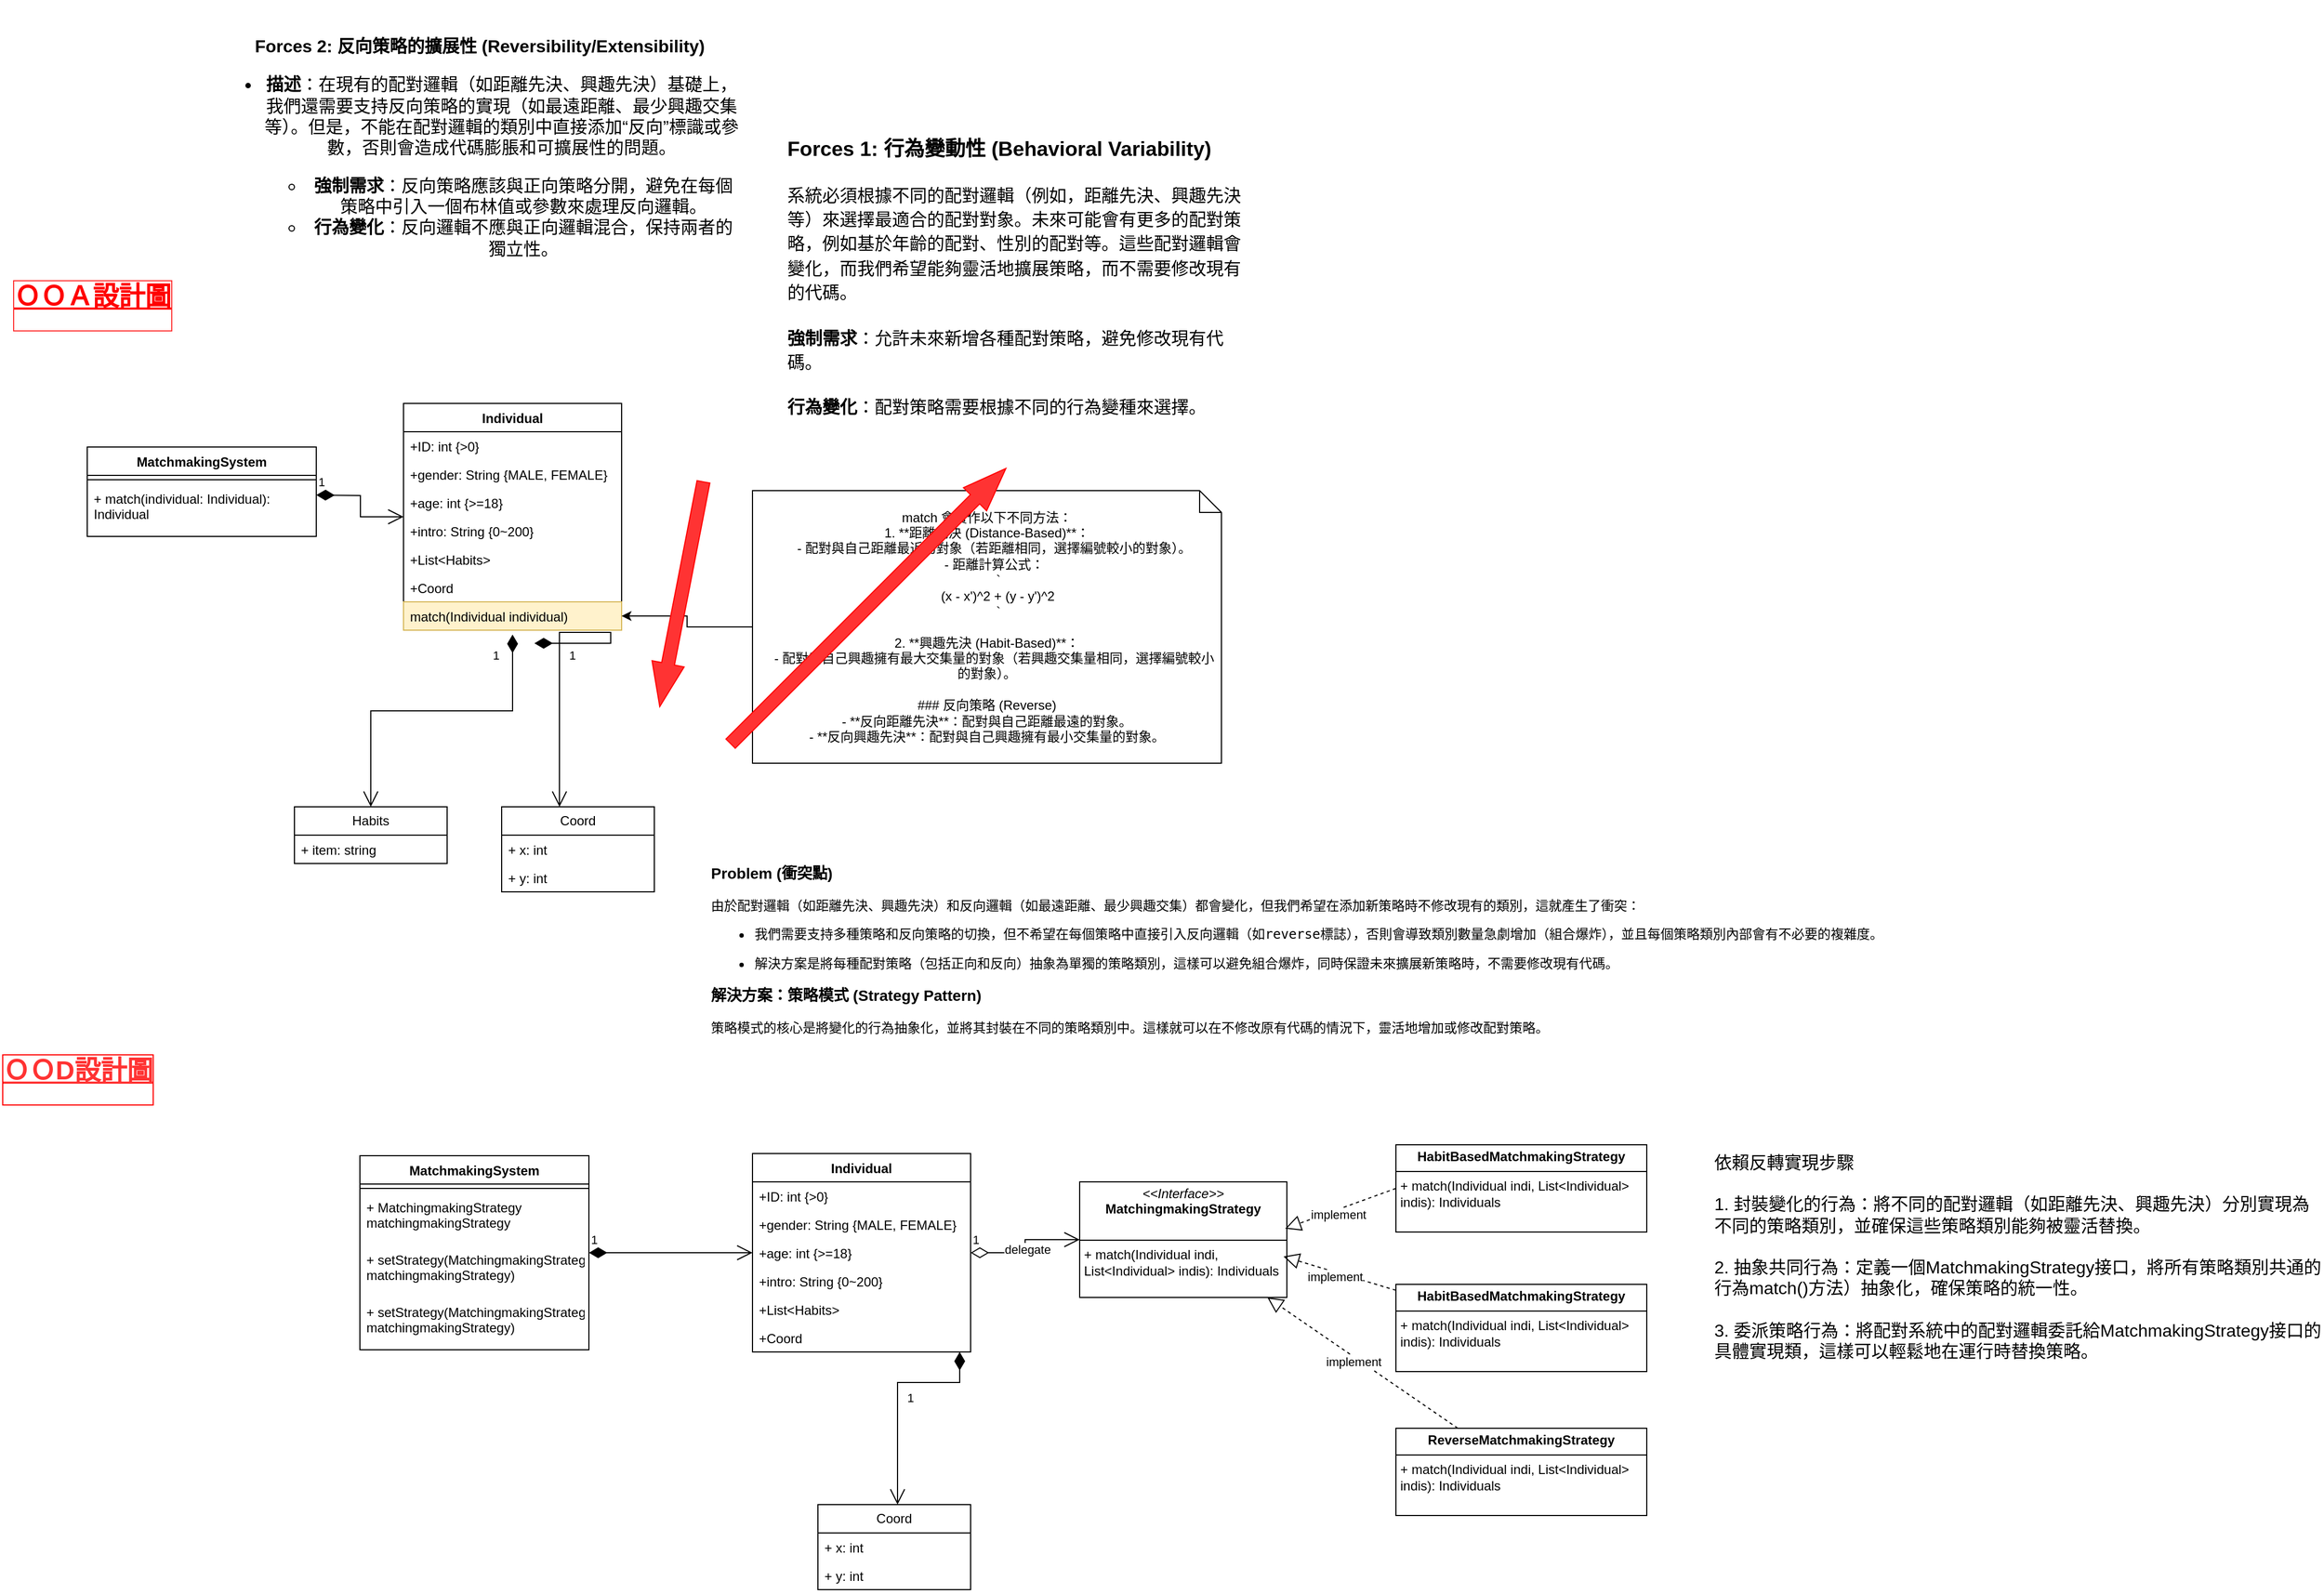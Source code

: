 <mxfile version="24.7.17">
  <diagram id="C5RBs43oDa-KdzZeNtuy" name="Page-1">
    <mxGraphModel dx="1781" dy="1843" grid="1" gridSize="10" guides="1" tooltips="1" connect="1" arrows="1" fold="1" page="1" pageScale="1" pageWidth="827" pageHeight="1169" math="0" shadow="0">
      <root>
        <mxCell id="WIyWlLk6GJQsqaUBKTNV-0" />
        <mxCell id="WIyWlLk6GJQsqaUBKTNV-1" parent="WIyWlLk6GJQsqaUBKTNV-0" />
        <mxCell id="eFyp-nNnE1RlBhE3IVi3-27" value="Individual" style="swimlane;fontStyle=1;align=center;verticalAlign=top;childLayout=stackLayout;horizontal=1;startSize=26;horizontalStack=0;resizeParent=1;resizeParentMax=0;resizeLast=0;collapsible=1;marginBottom=0;whiteSpace=wrap;html=1;" parent="WIyWlLk6GJQsqaUBKTNV-1" vertex="1">
          <mxGeometry x="270" y="200" width="200" height="208" as="geometry" />
        </mxCell>
        <mxCell id="eFyp-nNnE1RlBhE3IVi3-28" value="+ID&lt;span style=&quot;background-color: initial;&quot;&gt;: int {&amp;gt;0}&lt;/span&gt;" style="text;strokeColor=none;fillColor=none;align=left;verticalAlign=top;spacingLeft=4;spacingRight=4;overflow=hidden;rotatable=0;points=[[0,0.5],[1,0.5]];portConstraint=eastwest;whiteSpace=wrap;html=1;" parent="eFyp-nNnE1RlBhE3IVi3-27" vertex="1">
          <mxGeometry y="26" width="200" height="26" as="geometry" />
        </mxCell>
        <mxCell id="eFyp-nNnE1RlBhE3IVi3-31" value="&lt;span style=&quot;background-color: initial;&quot;&gt;+gender: String {MALE, FEMALE}&lt;/span&gt;" style="text;strokeColor=none;fillColor=none;align=left;verticalAlign=top;spacingLeft=4;spacingRight=4;overflow=hidden;rotatable=0;points=[[0,0.5],[1,0.5]];portConstraint=eastwest;whiteSpace=wrap;html=1;" parent="eFyp-nNnE1RlBhE3IVi3-27" vertex="1">
          <mxGeometry y="52" width="200" height="26" as="geometry" />
        </mxCell>
        <mxCell id="eFyp-nNnE1RlBhE3IVi3-32" value="&lt;span style=&quot;background-color: initial;&quot;&gt;+age: int {&amp;gt;=18}&lt;/span&gt;" style="text;strokeColor=none;fillColor=none;align=left;verticalAlign=top;spacingLeft=4;spacingRight=4;overflow=hidden;rotatable=0;points=[[0,0.5],[1,0.5]];portConstraint=eastwest;whiteSpace=wrap;html=1;" parent="eFyp-nNnE1RlBhE3IVi3-27" vertex="1">
          <mxGeometry y="78" width="200" height="26" as="geometry" />
        </mxCell>
        <mxCell id="eFyp-nNnE1RlBhE3IVi3-33" value="&lt;span style=&quot;background-color: initial;&quot;&gt;+intro: String {0~200}&lt;/span&gt;" style="text;strokeColor=none;fillColor=none;align=left;verticalAlign=top;spacingLeft=4;spacingRight=4;overflow=hidden;rotatable=0;points=[[0,0.5],[1,0.5]];portConstraint=eastwest;whiteSpace=wrap;html=1;" parent="eFyp-nNnE1RlBhE3IVi3-27" vertex="1">
          <mxGeometry y="104" width="200" height="26" as="geometry" />
        </mxCell>
        <mxCell id="eFyp-nNnE1RlBhE3IVi3-44" value="&lt;span style=&quot;background-color: initial;&quot;&gt;+List&amp;lt;Habits&amp;gt;&lt;/span&gt;" style="text;strokeColor=none;fillColor=none;align=left;verticalAlign=top;spacingLeft=4;spacingRight=4;overflow=hidden;rotatable=0;points=[[0,0.5],[1,0.5]];portConstraint=eastwest;whiteSpace=wrap;html=1;" parent="eFyp-nNnE1RlBhE3IVi3-27" vertex="1">
          <mxGeometry y="130" width="200" height="26" as="geometry" />
        </mxCell>
        <mxCell id="eFyp-nNnE1RlBhE3IVi3-52" value="+Coord" style="text;strokeColor=none;fillColor=none;align=left;verticalAlign=top;spacingLeft=4;spacingRight=4;overflow=hidden;rotatable=0;points=[[0,0.5],[1,0.5]];portConstraint=eastwest;whiteSpace=wrap;html=1;" parent="eFyp-nNnE1RlBhE3IVi3-27" vertex="1">
          <mxGeometry y="156" width="200" height="26" as="geometry" />
        </mxCell>
        <mxCell id="HiU67exIvOzxICEcUAhn-5" value="match(Individual individual)" style="text;strokeColor=#d6b656;fillColor=#fff2cc;align=left;verticalAlign=top;spacingLeft=4;spacingRight=4;overflow=hidden;rotatable=0;points=[[0,0.5],[1,0.5]];portConstraint=eastwest;whiteSpace=wrap;html=1;" vertex="1" parent="eFyp-nNnE1RlBhE3IVi3-27">
          <mxGeometry y="182" width="200" height="26" as="geometry" />
        </mxCell>
        <mxCell id="eFyp-nNnE1RlBhE3IVi3-53" value="1" style="endArrow=open;html=1;endSize=12;startArrow=diamondThin;startSize=14;startFill=1;edgeStyle=orthogonalEdgeStyle;align=left;verticalAlign=bottom;rounded=0;" parent="eFyp-nNnE1RlBhE3IVi3-27" target="eFyp-nNnE1RlBhE3IVi3-46" edge="1">
          <mxGeometry x="0.094" y="7" relative="1" as="geometry">
            <mxPoint x="120" y="220" as="sourcePoint" />
            <mxPoint x="133" y="310" as="targetPoint" />
            <Array as="points">
              <mxPoint x="190" y="220" />
              <mxPoint x="190" y="210" />
              <mxPoint x="143" y="210" />
            </Array>
            <mxPoint as="offset" />
          </mxGeometry>
        </mxCell>
        <mxCell id="eFyp-nNnE1RlBhE3IVi3-38" value="Habits" style="swimlane;fontStyle=0;childLayout=stackLayout;horizontal=1;startSize=26;fillColor=none;horizontalStack=0;resizeParent=1;resizeParentMax=0;resizeLast=0;collapsible=1;marginBottom=0;whiteSpace=wrap;html=1;" parent="WIyWlLk6GJQsqaUBKTNV-1" vertex="1">
          <mxGeometry x="170" y="570" width="140" height="52" as="geometry" />
        </mxCell>
        <mxCell id="eFyp-nNnE1RlBhE3IVi3-39" value="+ item: string" style="text;strokeColor=none;fillColor=none;align=left;verticalAlign=top;spacingLeft=4;spacingRight=4;overflow=hidden;rotatable=0;points=[[0,0.5],[1,0.5]];portConstraint=eastwest;whiteSpace=wrap;html=1;" parent="eFyp-nNnE1RlBhE3IVi3-38" vertex="1">
          <mxGeometry y="26" width="140" height="26" as="geometry" />
        </mxCell>
        <mxCell id="eFyp-nNnE1RlBhE3IVi3-42" value="1" style="endArrow=open;html=1;endSize=12;startArrow=diamondThin;startSize=14;startFill=1;edgeStyle=orthogonalEdgeStyle;align=left;verticalAlign=bottom;rounded=0;" parent="WIyWlLk6GJQsqaUBKTNV-1" target="eFyp-nNnE1RlBhE3IVi3-38" edge="1">
          <mxGeometry x="-0.806" y="-20" relative="1" as="geometry">
            <mxPoint x="370" y="412" as="sourcePoint" />
            <mxPoint x="229.97" y="562" as="targetPoint" />
            <Array as="points">
              <mxPoint x="370" y="482" />
              <mxPoint x="240" y="482" />
            </Array>
            <mxPoint as="offset" />
          </mxGeometry>
        </mxCell>
        <mxCell id="eFyp-nNnE1RlBhE3IVi3-46" value="Coord" style="swimlane;fontStyle=0;childLayout=stackLayout;horizontal=1;startSize=26;fillColor=none;horizontalStack=0;resizeParent=1;resizeParentMax=0;resizeLast=0;collapsible=1;marginBottom=0;whiteSpace=wrap;html=1;" parent="WIyWlLk6GJQsqaUBKTNV-1" vertex="1">
          <mxGeometry x="360" y="570" width="140" height="78" as="geometry" />
        </mxCell>
        <mxCell id="eFyp-nNnE1RlBhE3IVi3-47" value="+ x: int" style="text;strokeColor=none;fillColor=none;align=left;verticalAlign=top;spacingLeft=4;spacingRight=4;overflow=hidden;rotatable=0;points=[[0,0.5],[1,0.5]];portConstraint=eastwest;whiteSpace=wrap;html=1;" parent="eFyp-nNnE1RlBhE3IVi3-46" vertex="1">
          <mxGeometry y="26" width="140" height="26" as="geometry" />
        </mxCell>
        <mxCell id="eFyp-nNnE1RlBhE3IVi3-49" value="+ y: int" style="text;strokeColor=none;fillColor=none;align=left;verticalAlign=top;spacingLeft=4;spacingRight=4;overflow=hidden;rotatable=0;points=[[0,0.5],[1,0.5]];portConstraint=eastwest;whiteSpace=wrap;html=1;" parent="eFyp-nNnE1RlBhE3IVi3-46" vertex="1">
          <mxGeometry y="52" width="140" height="26" as="geometry" />
        </mxCell>
        <mxCell id="eFyp-nNnE1RlBhE3IVi3-54" value="MatchmakingSystem" style="swimlane;fontStyle=1;align=center;verticalAlign=top;childLayout=stackLayout;horizontal=1;startSize=26;horizontalStack=0;resizeParent=1;resizeParentMax=0;resizeLast=0;collapsible=1;marginBottom=0;whiteSpace=wrap;html=1;" parent="WIyWlLk6GJQsqaUBKTNV-1" vertex="1">
          <mxGeometry x="-20" y="240" width="210" height="82" as="geometry" />
        </mxCell>
        <mxCell id="eFyp-nNnE1RlBhE3IVi3-56" value="" style="line;strokeWidth=1;fillColor=none;align=left;verticalAlign=middle;spacingTop=-1;spacingLeft=3;spacingRight=3;rotatable=0;labelPosition=right;points=[];portConstraint=eastwest;strokeColor=inherit;" parent="eFyp-nNnE1RlBhE3IVi3-54" vertex="1">
          <mxGeometry y="26" width="210" height="8" as="geometry" />
        </mxCell>
        <mxCell id="eFyp-nNnE1RlBhE3IVi3-57" value="+ match(individual: Individual): Individual" style="text;strokeColor=none;fillColor=none;align=left;verticalAlign=top;spacingLeft=4;spacingRight=4;overflow=hidden;rotatable=0;points=[[0,0.5],[1,0.5]];portConstraint=eastwest;whiteSpace=wrap;html=1;" parent="eFyp-nNnE1RlBhE3IVi3-54" vertex="1">
          <mxGeometry y="34" width="210" height="48" as="geometry" />
        </mxCell>
        <mxCell id="eFyp-nNnE1RlBhE3IVi3-60" value="&lt;h1 style=&quot;margin-top: 0px;&quot;&gt;&lt;font&gt;ＯＯＡ設計圖&lt;/font&gt;&lt;/h1&gt;" style="text;html=1;whiteSpace=wrap;overflow=hidden;rounded=0;fontStyle=4;fontColor=#FF0000;labelBackgroundColor=default;labelBorderColor=#FF3333;" parent="WIyWlLk6GJQsqaUBKTNV-1" vertex="1">
          <mxGeometry x="-90" y="80" width="180" height="120" as="geometry" />
        </mxCell>
        <mxCell id="HiU67exIvOzxICEcUAhn-0" value="1" style="endArrow=open;html=1;endSize=12;startArrow=diamondThin;startSize=14;startFill=1;edgeStyle=orthogonalEdgeStyle;align=left;verticalAlign=bottom;rounded=0;exitX=1;exitY=0.5;exitDx=0;exitDy=0;" edge="1" parent="WIyWlLk6GJQsqaUBKTNV-1" target="eFyp-nNnE1RlBhE3IVi3-27">
          <mxGeometry x="-1" y="3" relative="1" as="geometry">
            <mxPoint x="190" y="284" as="sourcePoint" />
            <mxPoint x="240" y="340" as="targetPoint" />
          </mxGeometry>
        </mxCell>
        <mxCell id="HiU67exIvOzxICEcUAhn-10" style="edgeStyle=orthogonalEdgeStyle;rounded=0;orthogonalLoop=1;jettySize=auto;html=1;" edge="1" parent="WIyWlLk6GJQsqaUBKTNV-1" source="HiU67exIvOzxICEcUAhn-7" target="HiU67exIvOzxICEcUAhn-5">
          <mxGeometry relative="1" as="geometry" />
        </mxCell>
        <mxCell id="HiU67exIvOzxICEcUAhn-7" value="match 會實作以下不同方法：&lt;div&gt;&lt;div&gt;1. **距離先決 (Distance-Based)**：&lt;/div&gt;&lt;div&gt;&amp;nbsp; &amp;nbsp; - 配對與自己距離最近的對象（若距離相同，選擇編號較小的對象）。&lt;/div&gt;&lt;div&gt;&amp;nbsp; &amp;nbsp; - 距離計算公式：&lt;/div&gt;&lt;div&gt;&amp;nbsp; &amp;nbsp; &amp;nbsp; ```&lt;/div&gt;&lt;div&gt;&amp;nbsp; &amp;nbsp; &amp;nbsp; (x - x&#39;)^2 + (y - y&#39;)^2&lt;/div&gt;&lt;div&gt;&amp;nbsp; &amp;nbsp; &amp;nbsp; ```&lt;/div&gt;&lt;div&gt;&lt;br&gt;&lt;/div&gt;&lt;div&gt;2. **興趣先決 (Habit-Based)**：&lt;/div&gt;&lt;div&gt;&amp;nbsp; &amp;nbsp; - 配對與自己興趣擁有最大交集量的對象（若興趣交集量相同，選擇編號較小的對象）。&lt;/div&gt;&lt;div&gt;&lt;br&gt;&lt;/div&gt;&lt;div&gt;### 反向策略 (Reverse)&lt;/div&gt;&lt;div&gt;- **反向距離先決**：配對與自己距離最遠的對象。&lt;/div&gt;&lt;div&gt;- **反向興趣先決**：配對與自己興趣擁有最小交集量的對象。&lt;/div&gt;&lt;/div&gt;" style="shape=note;size=20;whiteSpace=wrap;html=1;" vertex="1" parent="WIyWlLk6GJQsqaUBKTNV-1">
          <mxGeometry x="590" y="280" width="430" height="250" as="geometry" />
        </mxCell>
        <mxCell id="HiU67exIvOzxICEcUAhn-13" value="&lt;h3&gt;Forces 1: 行為變動性 (Behavioral Variability)&lt;/h3&gt;&lt;h3&gt;&lt;span style=&quot;background-color: initial; font-size: 16px; font-weight: normal;&quot;&gt;系統必須根據不同的配對邏輯（例如，距離先決、興趣先決等）來選擇最適合的配對對象。未來可能會有更多的配對策略，例如基於年齡的配對、性別的配對等。這些配對邏輯會變化，而我們希望能夠靈活地擴展策略，而不需要修改現有的代碼。&lt;/span&gt;&lt;/h3&gt;&lt;h3&gt;&lt;strong style=&quot;background-color: initial; font-size: 16px;&quot;&gt;強制需求&lt;/strong&gt;&lt;span style=&quot;background-color: initial; font-size: 16px; font-weight: normal;&quot;&gt;：允許未來新增各種配對策略，避免修改現有代碼。&lt;/span&gt;&lt;/h3&gt;&lt;h3&gt;&lt;strong style=&quot;background-color: initial; font-size: 16px;&quot;&gt;行為變化&lt;/strong&gt;&lt;span style=&quot;background-color: initial; font-size: 16px; font-weight: normal;&quot;&gt;：配對策略需要根據不同的行為變種來選擇。&lt;/span&gt;&lt;/h3&gt;" style="text;html=1;align=left;verticalAlign=middle;whiteSpace=wrap;rounded=0;fontSize=16;labelBackgroundColor=none;" vertex="1" parent="WIyWlLk6GJQsqaUBKTNV-1">
          <mxGeometry x="620" y="20" width="420" height="130" as="geometry" />
        </mxCell>
        <mxCell id="HiU67exIvOzxICEcUAhn-18" value="" style="html=1;shadow=0;dashed=0;align=center;verticalAlign=middle;shape=mxgraph.arrows2.arrow;dy=0.6;dx=40;notch=0;strokeColor=#FF0000;fillColor=#FF3333;rotation=-45;" vertex="1" parent="WIyWlLk6GJQsqaUBKTNV-1">
          <mxGeometry x="517.64" y="370.86" width="357" height="30" as="geometry" />
        </mxCell>
        <mxCell id="HiU67exIvOzxICEcUAhn-19" value="&lt;h3&gt;Problem (衝突點)&lt;/h3&gt;&lt;p&gt;由於配對邏輯（如距離先決、興趣先決）和反向邏輯（如最遠距離、最少興趣交集）都會變化，但我們希望在添加新策略時不修改現有的類別，這就產生了衝突：&lt;/p&gt;&lt;ul&gt;&lt;li&gt;&lt;p&gt;我們需要支持多種策略和反向策略的切換，但不希望在每個策略中直接引入反向邏輯（如&lt;code&gt;reverse&lt;/code&gt;標誌），否則會導致類別數量急劇增加（組合爆炸），並且每個策略類別內部會有不必要的複雜度。&lt;/p&gt;&lt;/li&gt;&lt;li&gt;&lt;p&gt;解決方案是將每種配對策略（包括正向和反向）抽象為單獨的策略類別，這樣可以避免組合爆炸，同時保證未來擴展新策略時，不需要修改現有代碼。&lt;/p&gt;&lt;/li&gt;&lt;/ul&gt;&lt;h3&gt;解決方案：策略模式 (Strategy Pattern)&lt;/h3&gt;&lt;p&gt;策略模式的核心是將變化的行為抽象化，並將其封裝在不同的策略類別中。這樣就可以在不修改原有代碼的情況下，靈活地增加或修改配對策略。&lt;/p&gt;" style="text;html=1;align=left;verticalAlign=middle;resizable=0;points=[];autosize=1;strokeColor=none;fillColor=none;" vertex="1" parent="WIyWlLk6GJQsqaUBKTNV-1">
          <mxGeometry x="550" y="600" width="1100" height="200" as="geometry" />
        </mxCell>
        <mxCell id="HiU67exIvOzxICEcUAhn-20" value="Individual" style="swimlane;fontStyle=1;align=center;verticalAlign=top;childLayout=stackLayout;horizontal=1;startSize=26;horizontalStack=0;resizeParent=1;resizeParentMax=0;resizeLast=0;collapsible=1;marginBottom=0;whiteSpace=wrap;html=1;" vertex="1" parent="WIyWlLk6GJQsqaUBKTNV-1">
          <mxGeometry x="590" y="888" width="200" height="182" as="geometry" />
        </mxCell>
        <mxCell id="HiU67exIvOzxICEcUAhn-21" value="+ID&lt;span style=&quot;background-color: initial;&quot;&gt;: int {&amp;gt;0}&lt;/span&gt;" style="text;strokeColor=none;fillColor=none;align=left;verticalAlign=top;spacingLeft=4;spacingRight=4;overflow=hidden;rotatable=0;points=[[0,0.5],[1,0.5]];portConstraint=eastwest;whiteSpace=wrap;html=1;" vertex="1" parent="HiU67exIvOzxICEcUAhn-20">
          <mxGeometry y="26" width="200" height="26" as="geometry" />
        </mxCell>
        <mxCell id="HiU67exIvOzxICEcUAhn-22" value="&lt;span style=&quot;background-color: initial;&quot;&gt;+gender: String {MALE, FEMALE}&lt;/span&gt;" style="text;strokeColor=none;fillColor=none;align=left;verticalAlign=top;spacingLeft=4;spacingRight=4;overflow=hidden;rotatable=0;points=[[0,0.5],[1,0.5]];portConstraint=eastwest;whiteSpace=wrap;html=1;" vertex="1" parent="HiU67exIvOzxICEcUAhn-20">
          <mxGeometry y="52" width="200" height="26" as="geometry" />
        </mxCell>
        <mxCell id="HiU67exIvOzxICEcUAhn-23" value="&lt;span style=&quot;background-color: initial;&quot;&gt;+age: int {&amp;gt;=18}&lt;/span&gt;" style="text;strokeColor=none;fillColor=none;align=left;verticalAlign=top;spacingLeft=4;spacingRight=4;overflow=hidden;rotatable=0;points=[[0,0.5],[1,0.5]];portConstraint=eastwest;whiteSpace=wrap;html=1;" vertex="1" parent="HiU67exIvOzxICEcUAhn-20">
          <mxGeometry y="78" width="200" height="26" as="geometry" />
        </mxCell>
        <mxCell id="HiU67exIvOzxICEcUAhn-24" value="&lt;span style=&quot;background-color: initial;&quot;&gt;+intro: String {0~200}&lt;/span&gt;" style="text;strokeColor=none;fillColor=none;align=left;verticalAlign=top;spacingLeft=4;spacingRight=4;overflow=hidden;rotatable=0;points=[[0,0.5],[1,0.5]];portConstraint=eastwest;whiteSpace=wrap;html=1;" vertex="1" parent="HiU67exIvOzxICEcUAhn-20">
          <mxGeometry y="104" width="200" height="26" as="geometry" />
        </mxCell>
        <mxCell id="HiU67exIvOzxICEcUAhn-25" value="&lt;span style=&quot;background-color: initial;&quot;&gt;+List&amp;lt;Habits&amp;gt;&lt;/span&gt;" style="text;strokeColor=none;fillColor=none;align=left;verticalAlign=top;spacingLeft=4;spacingRight=4;overflow=hidden;rotatable=0;points=[[0,0.5],[1,0.5]];portConstraint=eastwest;whiteSpace=wrap;html=1;" vertex="1" parent="HiU67exIvOzxICEcUAhn-20">
          <mxGeometry y="130" width="200" height="26" as="geometry" />
        </mxCell>
        <mxCell id="HiU67exIvOzxICEcUAhn-26" value="+Coord" style="text;strokeColor=none;fillColor=none;align=left;verticalAlign=top;spacingLeft=4;spacingRight=4;overflow=hidden;rotatable=0;points=[[0,0.5],[1,0.5]];portConstraint=eastwest;whiteSpace=wrap;html=1;" vertex="1" parent="HiU67exIvOzxICEcUAhn-20">
          <mxGeometry y="156" width="200" height="26" as="geometry" />
        </mxCell>
        <mxCell id="HiU67exIvOzxICEcUAhn-29" value="Coord" style="swimlane;fontStyle=0;childLayout=stackLayout;horizontal=1;startSize=26;fillColor=none;horizontalStack=0;resizeParent=1;resizeParentMax=0;resizeLast=0;collapsible=1;marginBottom=0;whiteSpace=wrap;html=1;" vertex="1" parent="WIyWlLk6GJQsqaUBKTNV-1">
          <mxGeometry x="650" y="1210" width="140" height="78" as="geometry" />
        </mxCell>
        <mxCell id="HiU67exIvOzxICEcUAhn-30" value="+ x: int" style="text;strokeColor=none;fillColor=none;align=left;verticalAlign=top;spacingLeft=4;spacingRight=4;overflow=hidden;rotatable=0;points=[[0,0.5],[1,0.5]];portConstraint=eastwest;whiteSpace=wrap;html=1;" vertex="1" parent="HiU67exIvOzxICEcUAhn-29">
          <mxGeometry y="26" width="140" height="26" as="geometry" />
        </mxCell>
        <mxCell id="HiU67exIvOzxICEcUAhn-31" value="+ y: int" style="text;strokeColor=none;fillColor=none;align=left;verticalAlign=top;spacingLeft=4;spacingRight=4;overflow=hidden;rotatable=0;points=[[0,0.5],[1,0.5]];portConstraint=eastwest;whiteSpace=wrap;html=1;" vertex="1" parent="HiU67exIvOzxICEcUAhn-29">
          <mxGeometry y="52" width="140" height="26" as="geometry" />
        </mxCell>
        <mxCell id="HiU67exIvOzxICEcUAhn-32" value="MatchmakingSystem" style="swimlane;fontStyle=1;align=center;verticalAlign=top;childLayout=stackLayout;horizontal=1;startSize=26;horizontalStack=0;resizeParent=1;resizeParentMax=0;resizeLast=0;collapsible=1;marginBottom=0;whiteSpace=wrap;html=1;" vertex="1" parent="WIyWlLk6GJQsqaUBKTNV-1">
          <mxGeometry x="230" y="890" width="210" height="178" as="geometry" />
        </mxCell>
        <mxCell id="HiU67exIvOzxICEcUAhn-33" value="" style="line;strokeWidth=1;fillColor=none;align=left;verticalAlign=middle;spacingTop=-1;spacingLeft=3;spacingRight=3;rotatable=0;labelPosition=right;points=[];portConstraint=eastwest;strokeColor=inherit;" vertex="1" parent="HiU67exIvOzxICEcUAhn-32">
          <mxGeometry y="26" width="210" height="8" as="geometry" />
        </mxCell>
        <mxCell id="HiU67exIvOzxICEcUAhn-34" value="+&amp;nbsp;&lt;span style=&quot;text-align: center;&quot;&gt;MatchingmakingStrategy&lt;/span&gt;&lt;b style=&quot;text-align: center;&quot;&gt; &lt;/b&gt;&lt;span style=&quot;text-align: center;&quot;&gt;m&lt;/span&gt;&lt;span style=&quot;text-align: center;&quot;&gt;atchingmakingStrategy&lt;/span&gt;" style="text;strokeColor=none;fillColor=none;align=left;verticalAlign=top;spacingLeft=4;spacingRight=4;overflow=hidden;rotatable=0;points=[[0,0.5],[1,0.5]];portConstraint=eastwest;whiteSpace=wrap;html=1;" vertex="1" parent="HiU67exIvOzxICEcUAhn-32">
          <mxGeometry y="34" width="210" height="48" as="geometry" />
        </mxCell>
        <mxCell id="HiU67exIvOzxICEcUAhn-44" value="+&amp;nbsp;&lt;span style=&quot;text-align: center;&quot;&gt;setStrategy(M&lt;/span&gt;&lt;span style=&quot;text-align: center;&quot;&gt;atchingmakingStrategy&lt;/span&gt;&lt;b style=&quot;text-align: center;&quot;&gt;&amp;nbsp;&lt;/b&gt;&lt;div&gt;&lt;span style=&quot;text-align: center;&quot;&gt;m&lt;/span&gt;&lt;span style=&quot;text-align: center;&quot;&gt;atchingmakingStrategy)&lt;/span&gt;&lt;/div&gt;" style="text;strokeColor=none;fillColor=none;align=left;verticalAlign=top;spacingLeft=4;spacingRight=4;overflow=hidden;rotatable=0;points=[[0,0.5],[1,0.5]];portConstraint=eastwest;whiteSpace=wrap;html=1;" vertex="1" parent="HiU67exIvOzxICEcUAhn-32">
          <mxGeometry y="82" width="210" height="48" as="geometry" />
        </mxCell>
        <mxCell id="HiU67exIvOzxICEcUAhn-45" value="+&amp;nbsp;&lt;span style=&quot;text-align: center;&quot;&gt;setStrategy(M&lt;/span&gt;&lt;span style=&quot;text-align: center;&quot;&gt;atchingmakingStrategy&lt;/span&gt;&lt;b style=&quot;text-align: center;&quot;&gt;&amp;nbsp;&lt;/b&gt;&lt;div&gt;&lt;span style=&quot;text-align: center;&quot;&gt;m&lt;/span&gt;&lt;span style=&quot;text-align: center;&quot;&gt;atchingmakingStrategy)&lt;/span&gt;&lt;/div&gt;" style="text;strokeColor=none;fillColor=none;align=left;verticalAlign=top;spacingLeft=4;spacingRight=4;overflow=hidden;rotatable=0;points=[[0,0.5],[1,0.5]];portConstraint=eastwest;whiteSpace=wrap;html=1;" vertex="1" parent="HiU67exIvOzxICEcUAhn-32">
          <mxGeometry y="130" width="210" height="48" as="geometry" />
        </mxCell>
        <mxCell id="HiU67exIvOzxICEcUAhn-36" value="&lt;h3 style=&quot;font-size: 16px;&quot;&gt;&lt;font style=&quot;font-size: 16px;&quot;&gt;Forces 2: 反向策略的擴展性 (Reversibility/Extensibility)&lt;/font&gt;&lt;/h3&gt;&lt;ul style=&quot;font-size: 16px;&quot;&gt;&lt;li style=&quot;&quot;&gt;&lt;p style=&quot;&quot;&gt;&lt;font style=&quot;font-size: 16px;&quot;&gt;&lt;strong&gt;描述&lt;/strong&gt;：在現有的配對邏輯（如距離先決、興趣先決）基礎上，我們還需要支持反向策略的實現（如最遠距離、最少興趣交集等）。但是，不能在配對邏輯的類別中直接添加“反向”標識或參數，否則會造成代碼膨脹和可擴展性的問題。&lt;/font&gt;&lt;/p&gt;&lt;ul style=&quot;&quot;&gt;&lt;li style=&quot;&quot;&gt;&lt;font style=&quot;font-size: 16px;&quot;&gt;&lt;strong&gt;強制需求&lt;/strong&gt;：反向策略應該與正向策略分開，避免在每個策略中引入一個布林值或參數來處理反向邏輯。&lt;/font&gt;&lt;/li&gt;&lt;li style=&quot;&quot;&gt;&lt;font style=&quot;font-size: 16px;&quot;&gt;&lt;strong style=&quot;&quot;&gt;行為變化&lt;/strong&gt;：反向邏輯不應與正向邏輯混合，保持兩者的獨立性。&lt;/font&gt;&lt;/li&gt;&lt;/ul&gt;&lt;/li&gt;&lt;/ul&gt;" style="text;html=1;align=center;verticalAlign=middle;whiteSpace=wrap;rounded=0;" vertex="1" parent="WIyWlLk6GJQsqaUBKTNV-1">
          <mxGeometry x="100" y="-170" width="480" height="270" as="geometry" />
        </mxCell>
        <mxCell id="HiU67exIvOzxICEcUAhn-37" value="1" style="endArrow=open;html=1;endSize=12;startArrow=diamondThin;startSize=14;startFill=1;edgeStyle=orthogonalEdgeStyle;align=left;verticalAlign=bottom;rounded=0;" edge="1" parent="WIyWlLk6GJQsqaUBKTNV-1" source="HiU67exIvOzxICEcUAhn-32" target="HiU67exIvOzxICEcUAhn-20">
          <mxGeometry x="-1" y="3" relative="1" as="geometry">
            <mxPoint x="680" y="1060" as="sourcePoint" />
            <mxPoint x="650" y="890" as="targetPoint" />
          </mxGeometry>
        </mxCell>
        <mxCell id="HiU67exIvOzxICEcUAhn-41" value="&lt;p style=&quot;margin:0px;margin-top:4px;text-align:center;&quot;&gt;&lt;i&gt;&amp;lt;&amp;lt;Interface&amp;gt;&amp;gt;&lt;/i&gt;&lt;br&gt;&lt;b&gt;MatchingmakingStrategy&lt;/b&gt;&lt;/p&gt;&lt;p style=&quot;margin:0px;margin-left:4px;&quot;&gt;&lt;br&gt;&lt;/p&gt;&lt;hr size=&quot;1&quot; style=&quot;border-style:solid;&quot;&gt;&lt;p style=&quot;margin:0px;margin-left:4px;&quot;&gt;+ match(Individual indi, List&amp;lt;Individual&amp;gt; indis): Individuals&lt;br&gt;&lt;/p&gt;" style="verticalAlign=top;align=left;overflow=fill;html=1;whiteSpace=wrap;" vertex="1" parent="WIyWlLk6GJQsqaUBKTNV-1">
          <mxGeometry x="890" y="914" width="190" height="106" as="geometry" />
        </mxCell>
        <mxCell id="HiU67exIvOzxICEcUAhn-42" value="1" style="endArrow=open;html=1;endSize=12;startArrow=diamondThin;startSize=14;startFill=0;edgeStyle=orthogonalEdgeStyle;align=left;verticalAlign=bottom;rounded=0;" edge="1" parent="WIyWlLk6GJQsqaUBKTNV-1" source="HiU67exIvOzxICEcUAhn-20" target="HiU67exIvOzxICEcUAhn-41">
          <mxGeometry x="-1" y="3" relative="1" as="geometry">
            <mxPoint x="770" y="1080" as="sourcePoint" />
            <mxPoint x="930" y="1080" as="targetPoint" />
          </mxGeometry>
        </mxCell>
        <mxCell id="HiU67exIvOzxICEcUAhn-43" value="delegate" style="edgeLabel;html=1;align=center;verticalAlign=middle;resizable=0;points=[];" vertex="1" connectable="0" parent="HiU67exIvOzxICEcUAhn-42">
          <mxGeometry x="-0.054" y="-2" relative="1" as="geometry">
            <mxPoint as="offset" />
          </mxGeometry>
        </mxCell>
        <mxCell id="HiU67exIvOzxICEcUAhn-46" value="&lt;p style=&quot;margin:0px;margin-top:4px;text-align:center;&quot;&gt;&lt;b&gt;HabitBasedMatchmakingStrategy&lt;/b&gt;&lt;/p&gt;&lt;hr size=&quot;1&quot; style=&quot;border-style:solid;&quot;&gt;&lt;p style=&quot;margin:0px;margin-left:4px;&quot;&gt;+ match(Individual indi, List&amp;lt;Individual&amp;gt; indis): Individuals&lt;br&gt;&lt;/p&gt;" style="verticalAlign=top;align=left;overflow=fill;html=1;whiteSpace=wrap;" vertex="1" parent="WIyWlLk6GJQsqaUBKTNV-1">
          <mxGeometry x="1180" y="880" width="230" height="80" as="geometry" />
        </mxCell>
        <mxCell id="HiU67exIvOzxICEcUAhn-47" value="" style="endArrow=block;dashed=1;endFill=0;endSize=12;html=1;rounded=0;entryX=0.992;entryY=0.404;entryDx=0;entryDy=0;entryPerimeter=0;exitX=0;exitY=0.5;exitDx=0;exitDy=0;" edge="1" parent="WIyWlLk6GJQsqaUBKTNV-1" source="HiU67exIvOzxICEcUAhn-46" target="HiU67exIvOzxICEcUAhn-41">
          <mxGeometry width="160" relative="1" as="geometry">
            <mxPoint x="1170" y="1050" as="sourcePoint" />
            <mxPoint x="1330" y="1050" as="targetPoint" />
          </mxGeometry>
        </mxCell>
        <mxCell id="HiU67exIvOzxICEcUAhn-48" value="implement" style="edgeLabel;html=1;align=center;verticalAlign=middle;resizable=0;points=[];" vertex="1" connectable="0" parent="HiU67exIvOzxICEcUAhn-47">
          <mxGeometry x="0.071" y="5" relative="1" as="geometry">
            <mxPoint y="-1" as="offset" />
          </mxGeometry>
        </mxCell>
        <mxCell id="HiU67exIvOzxICEcUAhn-49" value="&lt;p style=&quot;margin:0px;margin-top:4px;text-align:center;&quot;&gt;&lt;b&gt;HabitBasedMatchmakingStrategy&lt;/b&gt;&lt;/p&gt;&lt;hr size=&quot;1&quot; style=&quot;border-style:solid;&quot;&gt;&lt;p style=&quot;margin:0px;margin-left:4px;&quot;&gt;+ match(Individual indi, List&amp;lt;Individual&amp;gt; indis): Individuals&lt;br&gt;&lt;/p&gt;" style="verticalAlign=top;align=left;overflow=fill;html=1;whiteSpace=wrap;" vertex="1" parent="WIyWlLk6GJQsqaUBKTNV-1">
          <mxGeometry x="1180" y="1008" width="230" height="80" as="geometry" />
        </mxCell>
        <mxCell id="HiU67exIvOzxICEcUAhn-50" value="&lt;p style=&quot;margin:0px;margin-top:4px;text-align:center;&quot;&gt;&lt;b&gt;ReverseMatchmakingStrategy&lt;/b&gt;&lt;/p&gt;&lt;hr size=&quot;1&quot; style=&quot;border-style:solid;&quot;&gt;&lt;p style=&quot;margin:0px;margin-left:4px;&quot;&gt;+ match(Individual indi, List&amp;lt;Individual&amp;gt; indis): Individuals&lt;br&gt;&lt;/p&gt;" style="verticalAlign=top;align=left;overflow=fill;html=1;whiteSpace=wrap;" vertex="1" parent="WIyWlLk6GJQsqaUBKTNV-1">
          <mxGeometry x="1180" y="1140" width="230" height="80" as="geometry" />
        </mxCell>
        <mxCell id="HiU67exIvOzxICEcUAhn-51" value="" style="endArrow=block;dashed=1;endFill=0;endSize=12;html=1;rounded=0;entryX=0.984;entryY=0.646;entryDx=0;entryDy=0;entryPerimeter=0;" edge="1" parent="WIyWlLk6GJQsqaUBKTNV-1" source="HiU67exIvOzxICEcUAhn-49" target="HiU67exIvOzxICEcUAhn-41">
          <mxGeometry width="160" relative="1" as="geometry">
            <mxPoint x="1172" y="1080" as="sourcePoint" />
            <mxPoint x="1070" y="1117" as="targetPoint" />
          </mxGeometry>
        </mxCell>
        <mxCell id="HiU67exIvOzxICEcUAhn-52" value="implement" style="edgeLabel;html=1;align=center;verticalAlign=middle;resizable=0;points=[];" vertex="1" connectable="0" parent="HiU67exIvOzxICEcUAhn-51">
          <mxGeometry x="0.071" y="5" relative="1" as="geometry">
            <mxPoint y="-1" as="offset" />
          </mxGeometry>
        </mxCell>
        <mxCell id="HiU67exIvOzxICEcUAhn-53" value="" style="endArrow=block;dashed=1;endFill=0;endSize=12;html=1;rounded=0;" edge="1" parent="WIyWlLk6GJQsqaUBKTNV-1" source="HiU67exIvOzxICEcUAhn-50" target="HiU67exIvOzxICEcUAhn-41">
          <mxGeometry width="160" relative="1" as="geometry">
            <mxPoint x="1200" y="940" as="sourcePoint" />
            <mxPoint x="1098" y="977" as="targetPoint" />
          </mxGeometry>
        </mxCell>
        <mxCell id="HiU67exIvOzxICEcUAhn-54" value="implement" style="edgeLabel;html=1;align=center;verticalAlign=middle;resizable=0;points=[];" vertex="1" connectable="0" parent="HiU67exIvOzxICEcUAhn-53">
          <mxGeometry x="0.071" y="5" relative="1" as="geometry">
            <mxPoint y="-1" as="offset" />
          </mxGeometry>
        </mxCell>
        <mxCell id="HiU67exIvOzxICEcUAhn-55" value="&lt;h1 style=&quot;margin-top: 0px;&quot;&gt;&lt;font&gt;ＯＯD設計圖&lt;/font&gt;&lt;/h1&gt;" style="text;html=1;whiteSpace=wrap;overflow=hidden;rounded=0;labelBackgroundColor=default;labelBorderColor=#FF0000;fontStyle=4;fontColor=#FF3333;" vertex="1" parent="WIyWlLk6GJQsqaUBKTNV-1">
          <mxGeometry x="-100" y="790" width="180" height="60" as="geometry" />
        </mxCell>
        <mxCell id="HiU67exIvOzxICEcUAhn-57" value="依賴反轉實現步驟&lt;div style=&quot;font-size: 16px;&quot;&gt;&lt;br style=&quot;font-size: 16px;&quot;&gt;1. 封裝變化的行為：將不同的配對邏輯（如距離先決、興趣先決）分別實現為不同的策略類別，並確保這些策略類別能夠被靈活替換。&lt;/div&gt;&lt;div style=&quot;font-size: 16px;&quot;&gt;&lt;br style=&quot;font-size: 16px;&quot;&gt;2. 抽象共同行為：定義一個MatchmakingStrategy接口，將所有策略類別共通的行為match()方法）抽象化，確保策略的統一性。&lt;/div&gt;&lt;div style=&quot;font-size: 16px;&quot;&gt;&lt;br style=&quot;font-size: 16px;&quot;&gt;3. 委派策略行為：將配對系統中的配對邏輯委託給MatchmakingStrategy接口的具體實現類，這樣可以輕鬆地在運行時替換策略。&lt;/div&gt;" style="text;whiteSpace=wrap;html=1;fontSize=16;" vertex="1" parent="WIyWlLk6GJQsqaUBKTNV-1">
          <mxGeometry x="1470" y="880" width="560" height="120" as="geometry" />
        </mxCell>
        <mxCell id="HiU67exIvOzxICEcUAhn-28" value="1" style="endArrow=open;html=1;endSize=12;startArrow=diamondThin;startSize=14;startFill=1;edgeStyle=orthogonalEdgeStyle;align=left;verticalAlign=bottom;rounded=0;" edge="1" parent="WIyWlLk6GJQsqaUBKTNV-1" source="HiU67exIvOzxICEcUAhn-26" target="HiU67exIvOzxICEcUAhn-29">
          <mxGeometry x="0.094" y="7" relative="1" as="geometry">
            <mxPoint x="710" y="1108" as="sourcePoint" />
            <mxPoint x="723" y="1198" as="targetPoint" />
            <Array as="points">
              <mxPoint x="780" y="1098" />
              <mxPoint x="723" y="1098" />
            </Array>
            <mxPoint as="offset" />
          </mxGeometry>
        </mxCell>
        <mxCell id="HiU67exIvOzxICEcUAhn-12" value="" style="html=1;shadow=0;dashed=0;align=center;verticalAlign=middle;shape=mxgraph.arrows2.arrow;dy=0.6;dx=40;notch=0;strokeColor=#FF0000;fillColor=#FF3333;rotation=101;" vertex="1" parent="WIyWlLk6GJQsqaUBKTNV-1">
          <mxGeometry x="420" y="360" width="210" height="30" as="geometry" />
        </mxCell>
      </root>
    </mxGraphModel>
  </diagram>
</mxfile>
